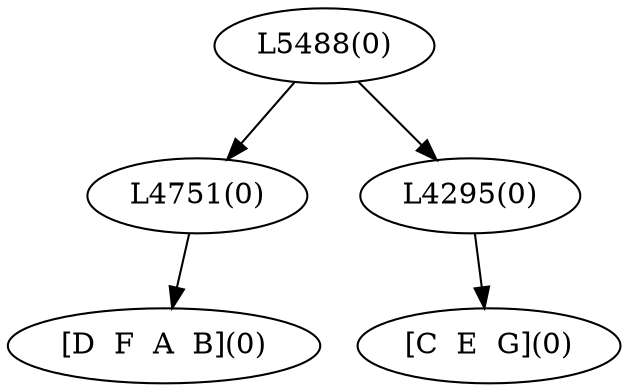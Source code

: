 digraph sample{
"L4751(0)"->"[D  F  A  B](0)"
"L4295(0)"->"[C  E  G](0)"
"L5488(0)"->"L4751(0)"
"L5488(0)"->"L4295(0)"
{rank = min; "L5488(0)"}
{rank = same; "L4751(0)"; "L4295(0)";}
{rank = max; "[C  E  G](0)"; "[D  F  A  B](0)";}
}